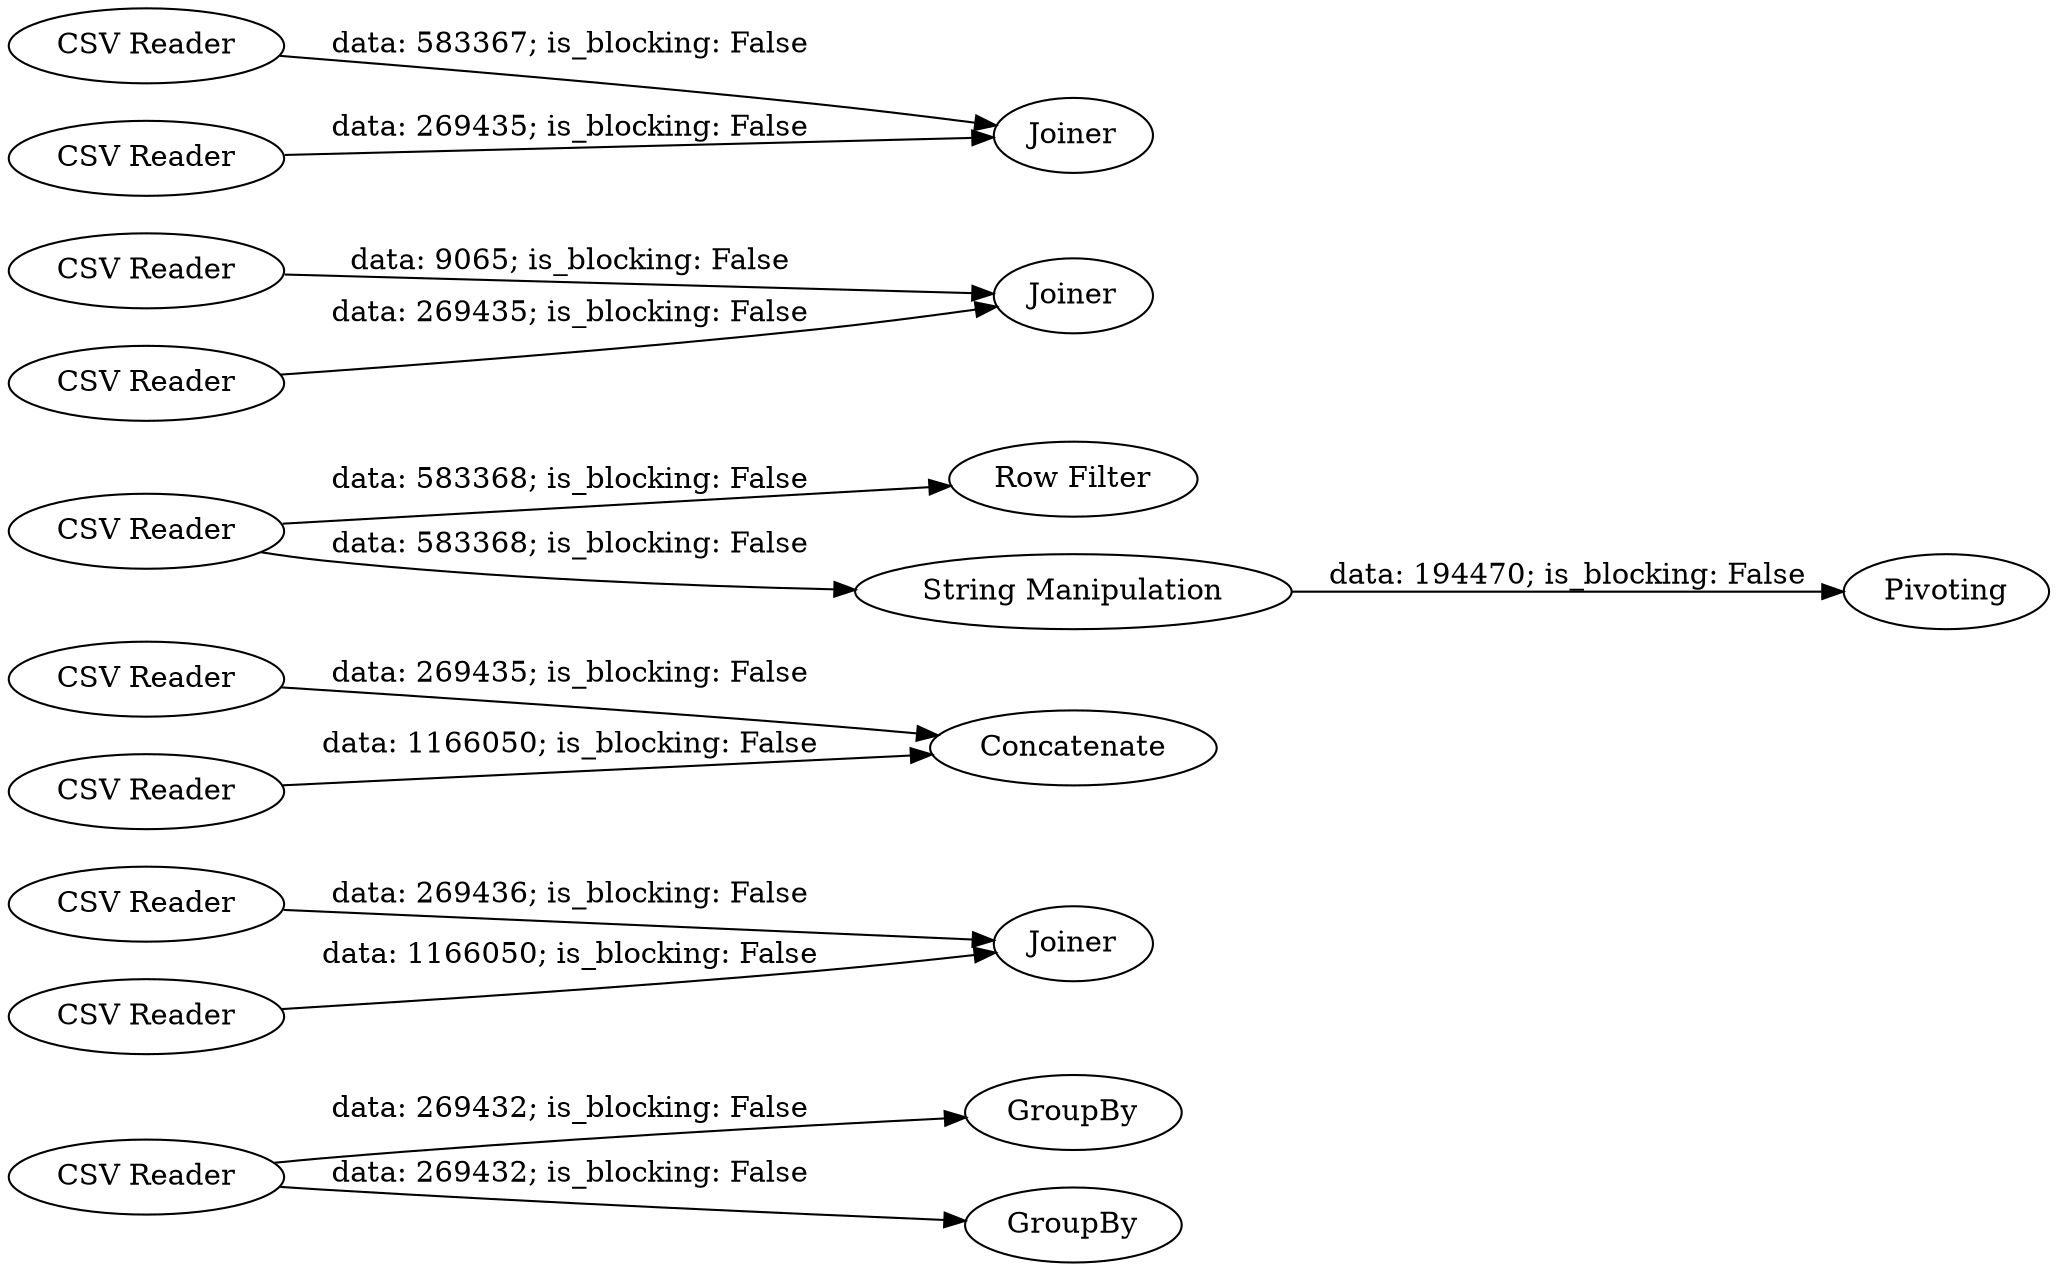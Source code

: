 digraph {
	"6705743542094687602_3" [label=GroupBy]
	"6705743542094687602_18" [label="CSV Reader"]
	"6705743542094687602_23" [label=Concatenate]
	"6705743542094687602_10" [label=Pivoting]
	"6705743542094687602_20" [label=Joiner]
	"6705743542094687602_1" [label=GroupBy]
	"-1068228949249845602_7" [label="Row Filter"]
	"6705743542094687602_21" [label="CSV Reader"]
	"6705743542094687602_16" [label="CSV Reader"]
	"-1068228949249845602_9" [label="CSV Reader"]
	"6705743542094687602_19" [label="CSV Reader"]
	"6705743542094687602_15" [label="CSV Reader"]
	"6705743542094687602_13" [label=Joiner]
	"-1068228949249845602_21" [label="String Manipulation"]
	"6705743542094687602_17" [label=Joiner]
	"6705743542094687602_14" [label="CSV Reader"]
	"6705743542094687602_22" [label="CSV Reader"]
	"6705743542094687602_2" [label="CSV Reader"]
	"6705743542094687602_11" [label="CSV Reader"]
	"6705743542094687602_2" -> "6705743542094687602_1" [label="data: 269432; is_blocking: False"]
	"6705743542094687602_18" -> "6705743542094687602_20" [label="data: 269436; is_blocking: False"]
	"-1068228949249845602_9" -> "-1068228949249845602_7" [label="data: 583368; is_blocking: False"]
	"6705743542094687602_14" -> "6705743542094687602_13" [label="data: 583367; is_blocking: False"]
	"6705743542094687602_15" -> "6705743542094687602_17" [label="data: 269435; is_blocking: False"]
	"6705743542094687602_2" -> "6705743542094687602_3" [label="data: 269432; is_blocking: False"]
	"6705743542094687602_21" -> "6705743542094687602_23" [label="data: 269435; is_blocking: False"]
	"-1068228949249845602_21" -> "6705743542094687602_10" [label="data: 194470; is_blocking: False"]
	"6705743542094687602_22" -> "6705743542094687602_23" [label="data: 1166050; is_blocking: False"]
	"6705743542094687602_11" -> "6705743542094687602_13" [label="data: 269435; is_blocking: False"]
	"6705743542094687602_16" -> "6705743542094687602_17" [label="data: 9065; is_blocking: False"]
	"-1068228949249845602_9" -> "-1068228949249845602_21" [label="data: 583368; is_blocking: False"]
	"6705743542094687602_19" -> "6705743542094687602_20" [label="data: 1166050; is_blocking: False"]
	rankdir=LR
}
